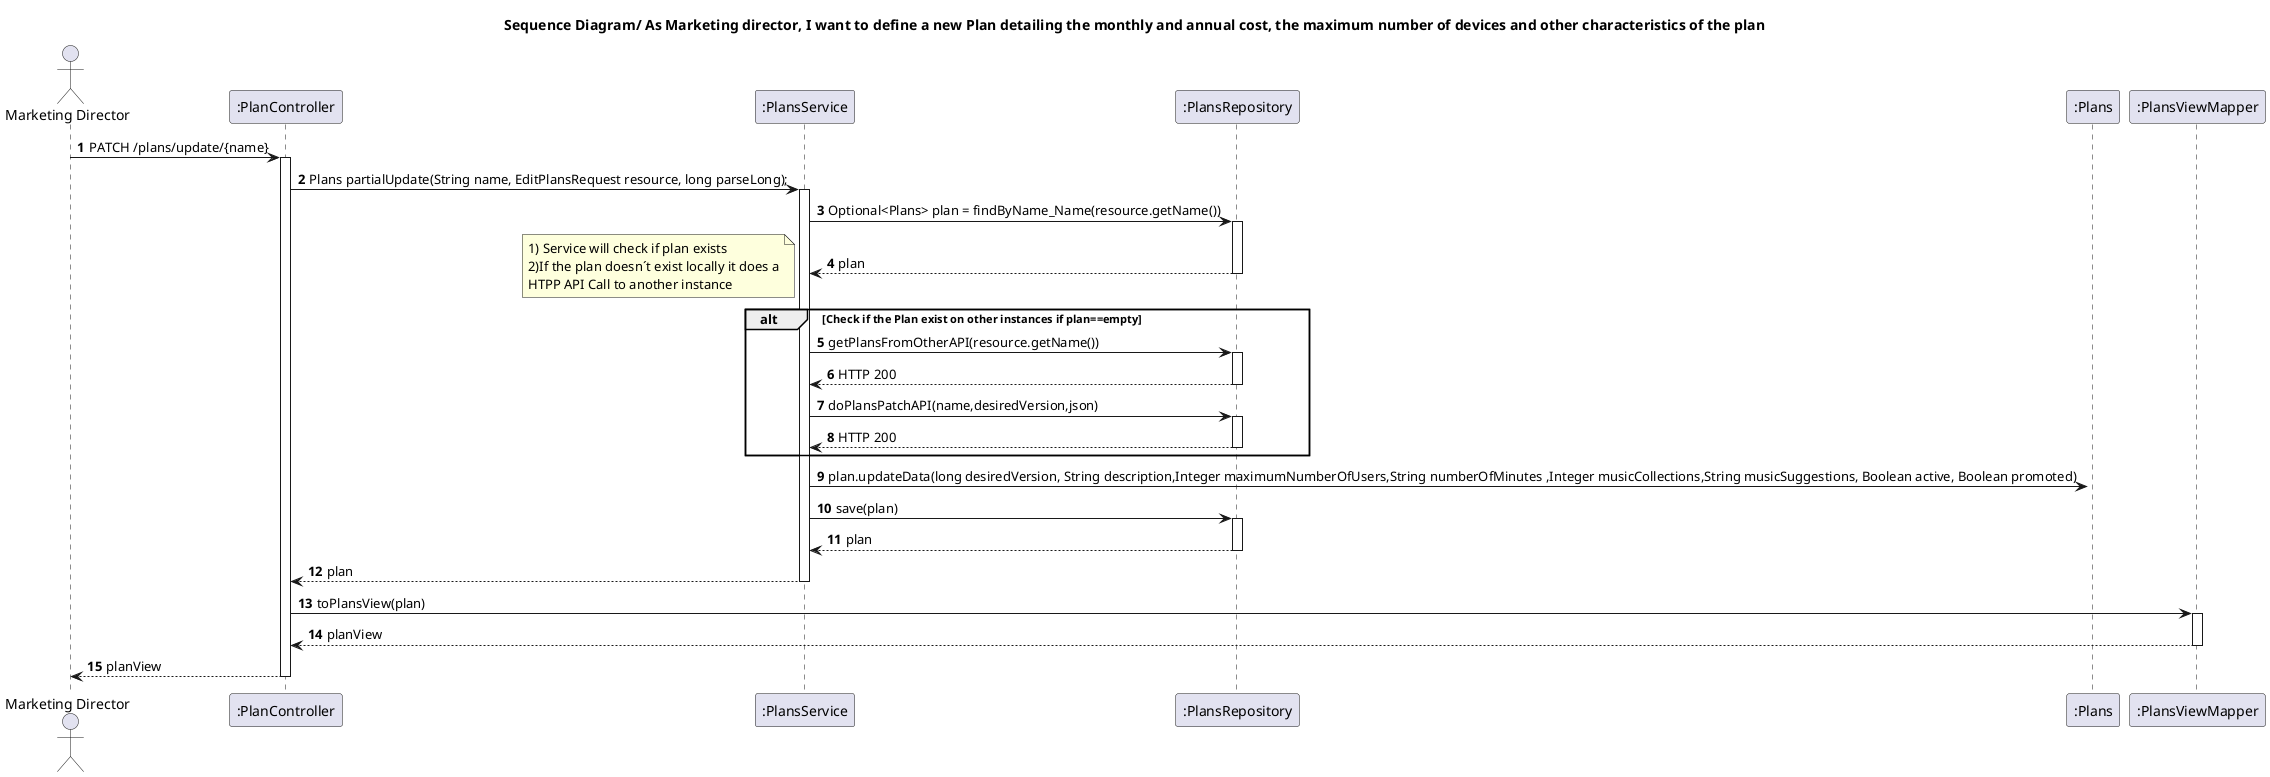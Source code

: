 @startuml
'https://plantuml.com/sequence-diagram
autoactivate on
autonumber
title Sequence Diagram/ As Marketing director, I want to define a new Plan detailing the monthly and annual cost, the maximum number of devices and other characteristics of the plan

autonumber

actor "Marketing Director" as Ac
participant ":PlanController" as Ctrl
participant ":PlansService" as Serv
participant ":PlansRepository" as Repo
participant ":Plans" as Plan
participant ":PlansViewMapper" as View


Ac -> Ctrl : PATCH /plans/update/{name}

Ctrl -> Serv :	Plans partialUpdate(String name, EditPlansRequest resource, long parseLong);

Serv -> Repo :Optional<Plans> plan = findByName_Name(resource.getName())
Repo --> Serv : plan
note left
1) Service will check if plan exists
2)If the plan doesn´t exist locally it does a
HTPP API Call to another instance
end note
deactivate Plan
alt Check if the Plan exist on other instances if plan==empty
Serv->Repo:getPlansFromOtherAPI(resource.getName())
Repo-->Serv: HTTP 200

Serv->Repo:doPlansPatchAPI(name,desiredVersion,json)
Repo-->Serv: HTTP 200
end

Serv -> Plan :plan.updateData(long desiredVersion, String description,Integer maximumNumberOfUsers,String numberOfMinutes ,Integer musicCollections,String musicSuggestions, Boolean active, Boolean promoted)
Serv -> Repo: save(plan)
Repo --> Serv: plan
Serv --> Ctrl: plan
Ctrl ->View: toPlansView(plan)
View -->Ctrl: planView
Ac <-- Ctrl : planView

@enduml